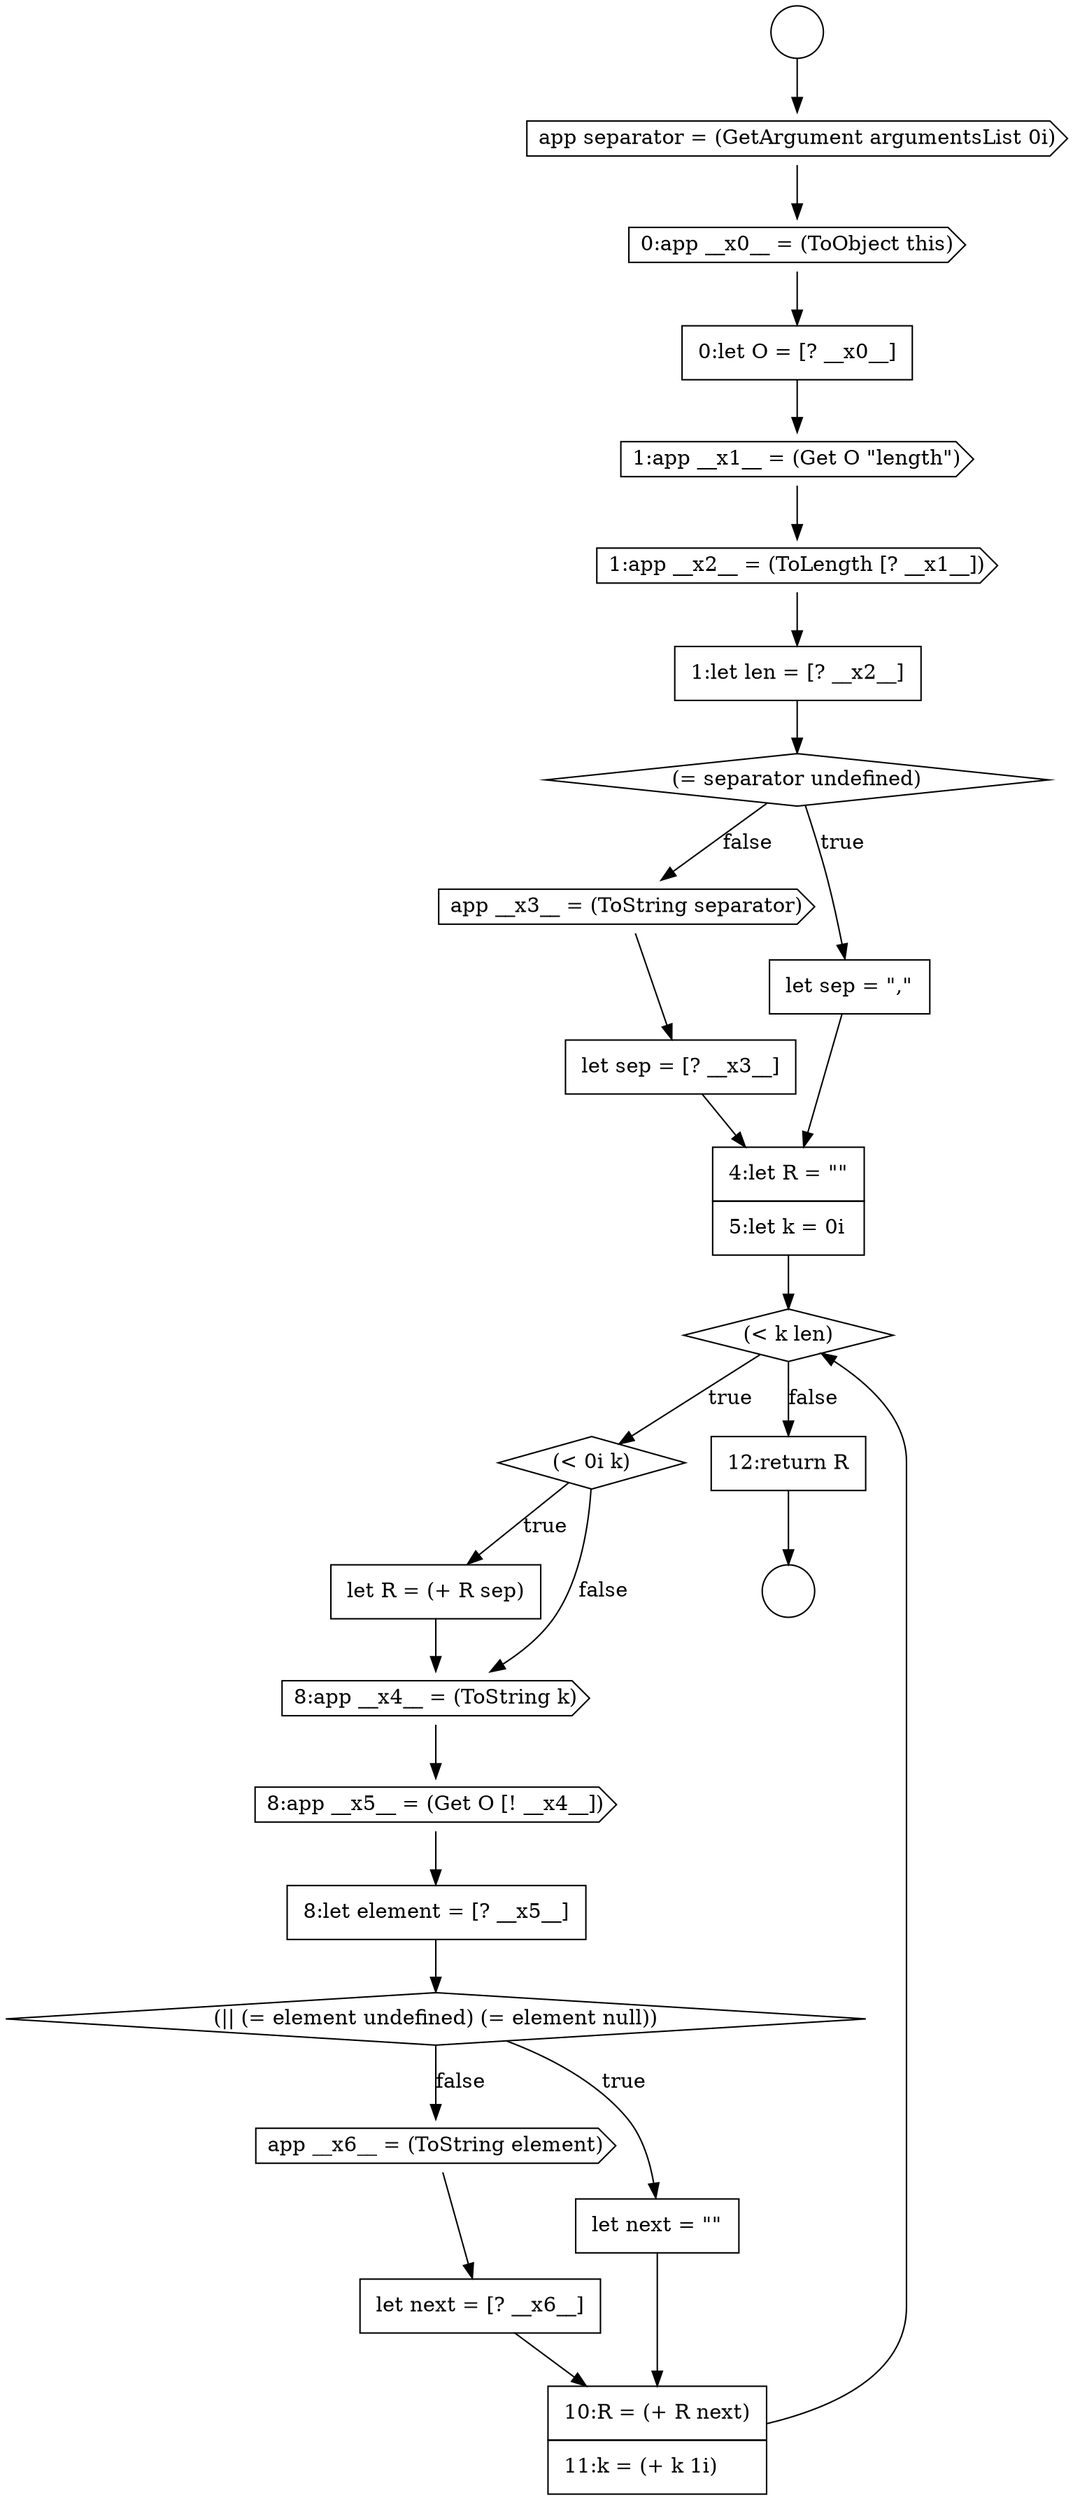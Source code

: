 digraph {
  node14382 [shape=cds, label=<<font color="black">1:app __x1__ = (Get O &quot;length&quot;)</font>> color="black" fillcolor="white" style=filled]
  node14396 [shape=diamond, label=<<font color="black">(|| (= element undefined) (= element null))</font>> color="black" fillcolor="white" style=filled]
  node14391 [shape=diamond, label=<<font color="black">(&lt; 0i k)</font>> color="black" fillcolor="white" style=filled]
  node14387 [shape=cds, label=<<font color="black">app __x3__ = (ToString separator)</font>> color="black" fillcolor="white" style=filled]
  node14392 [shape=none, margin=0, label=<<font color="black">
    <table border="0" cellborder="1" cellspacing="0" cellpadding="10">
      <tr><td align="left">let R = (+ R sep)</td></tr>
    </table>
  </font>> color="black" fillcolor="white" style=filled]
  node14388 [shape=none, margin=0, label=<<font color="black">
    <table border="0" cellborder="1" cellspacing="0" cellpadding="10">
      <tr><td align="left">let sep = [? __x3__]</td></tr>
    </table>
  </font>> color="black" fillcolor="white" style=filled]
  node14394 [shape=cds, label=<<font color="black">8:app __x5__ = (Get O [! __x4__])</font>> color="black" fillcolor="white" style=filled]
  node14384 [shape=none, margin=0, label=<<font color="black">
    <table border="0" cellborder="1" cellspacing="0" cellpadding="10">
      <tr><td align="left">1:let len = [? __x2__]</td></tr>
    </table>
  </font>> color="black" fillcolor="white" style=filled]
  node14385 [shape=diamond, label=<<font color="black">(= separator undefined)</font>> color="black" fillcolor="white" style=filled]
  node14389 [shape=none, margin=0, label=<<font color="black">
    <table border="0" cellborder="1" cellspacing="0" cellpadding="10">
      <tr><td align="left">4:let R = &quot;&quot;</td></tr>
      <tr><td align="left">5:let k = 0i</td></tr>
    </table>
  </font>> color="black" fillcolor="white" style=filled]
  node14393 [shape=cds, label=<<font color="black">8:app __x4__ = (ToString k)</font>> color="black" fillcolor="white" style=filled]
  node14386 [shape=none, margin=0, label=<<font color="black">
    <table border="0" cellborder="1" cellspacing="0" cellpadding="10">
      <tr><td align="left">let sep = &quot;,&quot;</td></tr>
    </table>
  </font>> color="black" fillcolor="white" style=filled]
  node14390 [shape=diamond, label=<<font color="black">(&lt; k len)</font>> color="black" fillcolor="white" style=filled]
  node14399 [shape=none, margin=0, label=<<font color="black">
    <table border="0" cellborder="1" cellspacing="0" cellpadding="10">
      <tr><td align="left">let next = [? __x6__]</td></tr>
    </table>
  </font>> color="black" fillcolor="white" style=filled]
  node14377 [shape=circle label=" " color="black" fillcolor="white" style=filled]
  node14401 [shape=none, margin=0, label=<<font color="black">
    <table border="0" cellborder="1" cellspacing="0" cellpadding="10">
      <tr><td align="left">12:return R</td></tr>
    </table>
  </font>> color="black" fillcolor="white" style=filled]
  node14395 [shape=none, margin=0, label=<<font color="black">
    <table border="0" cellborder="1" cellspacing="0" cellpadding="10">
      <tr><td align="left">8:let element = [? __x5__]</td></tr>
    </table>
  </font>> color="black" fillcolor="white" style=filled]
  node14380 [shape=cds, label=<<font color="black">0:app __x0__ = (ToObject this)</font>> color="black" fillcolor="white" style=filled]
  node14398 [shape=cds, label=<<font color="black">app __x6__ = (ToString element)</font>> color="black" fillcolor="white" style=filled]
  node14381 [shape=none, margin=0, label=<<font color="black">
    <table border="0" cellborder="1" cellspacing="0" cellpadding="10">
      <tr><td align="left">0:let O = [? __x0__]</td></tr>
    </table>
  </font>> color="black" fillcolor="white" style=filled]
  node14397 [shape=none, margin=0, label=<<font color="black">
    <table border="0" cellborder="1" cellspacing="0" cellpadding="10">
      <tr><td align="left">let next = &quot;&quot;</td></tr>
    </table>
  </font>> color="black" fillcolor="white" style=filled]
  node14379 [shape=cds, label=<<font color="black">app separator = (GetArgument argumentsList 0i)</font>> color="black" fillcolor="white" style=filled]
  node14378 [shape=circle label=" " color="black" fillcolor="white" style=filled]
  node14400 [shape=none, margin=0, label=<<font color="black">
    <table border="0" cellborder="1" cellspacing="0" cellpadding="10">
      <tr><td align="left">10:R = (+ R next)</td></tr>
      <tr><td align="left">11:k = (+ k 1i)</td></tr>
    </table>
  </font>> color="black" fillcolor="white" style=filled]
  node14383 [shape=cds, label=<<font color="black">1:app __x2__ = (ToLength [? __x1__])</font>> color="black" fillcolor="white" style=filled]
  node14382 -> node14383 [ color="black"]
  node14388 -> node14389 [ color="black"]
  node14401 -> node14378 [ color="black"]
  node14399 -> node14400 [ color="black"]
  node14395 -> node14396 [ color="black"]
  node14377 -> node14379 [ color="black"]
  node14394 -> node14395 [ color="black"]
  node14389 -> node14390 [ color="black"]
  node14392 -> node14393 [ color="black"]
  node14391 -> node14392 [label=<<font color="black">true</font>> color="black"]
  node14391 -> node14393 [label=<<font color="black">false</font>> color="black"]
  node14393 -> node14394 [ color="black"]
  node14397 -> node14400 [ color="black"]
  node14396 -> node14397 [label=<<font color="black">true</font>> color="black"]
  node14396 -> node14398 [label=<<font color="black">false</font>> color="black"]
  node14386 -> node14389 [ color="black"]
  node14390 -> node14391 [label=<<font color="black">true</font>> color="black"]
  node14390 -> node14401 [label=<<font color="black">false</font>> color="black"]
  node14385 -> node14386 [label=<<font color="black">true</font>> color="black"]
  node14385 -> node14387 [label=<<font color="black">false</font>> color="black"]
  node14387 -> node14388 [ color="black"]
  node14381 -> node14382 [ color="black"]
  node14380 -> node14381 [ color="black"]
  node14379 -> node14380 [ color="black"]
  node14398 -> node14399 [ color="black"]
  node14384 -> node14385 [ color="black"]
  node14400 -> node14390 [ color="black"]
  node14383 -> node14384 [ color="black"]
}
